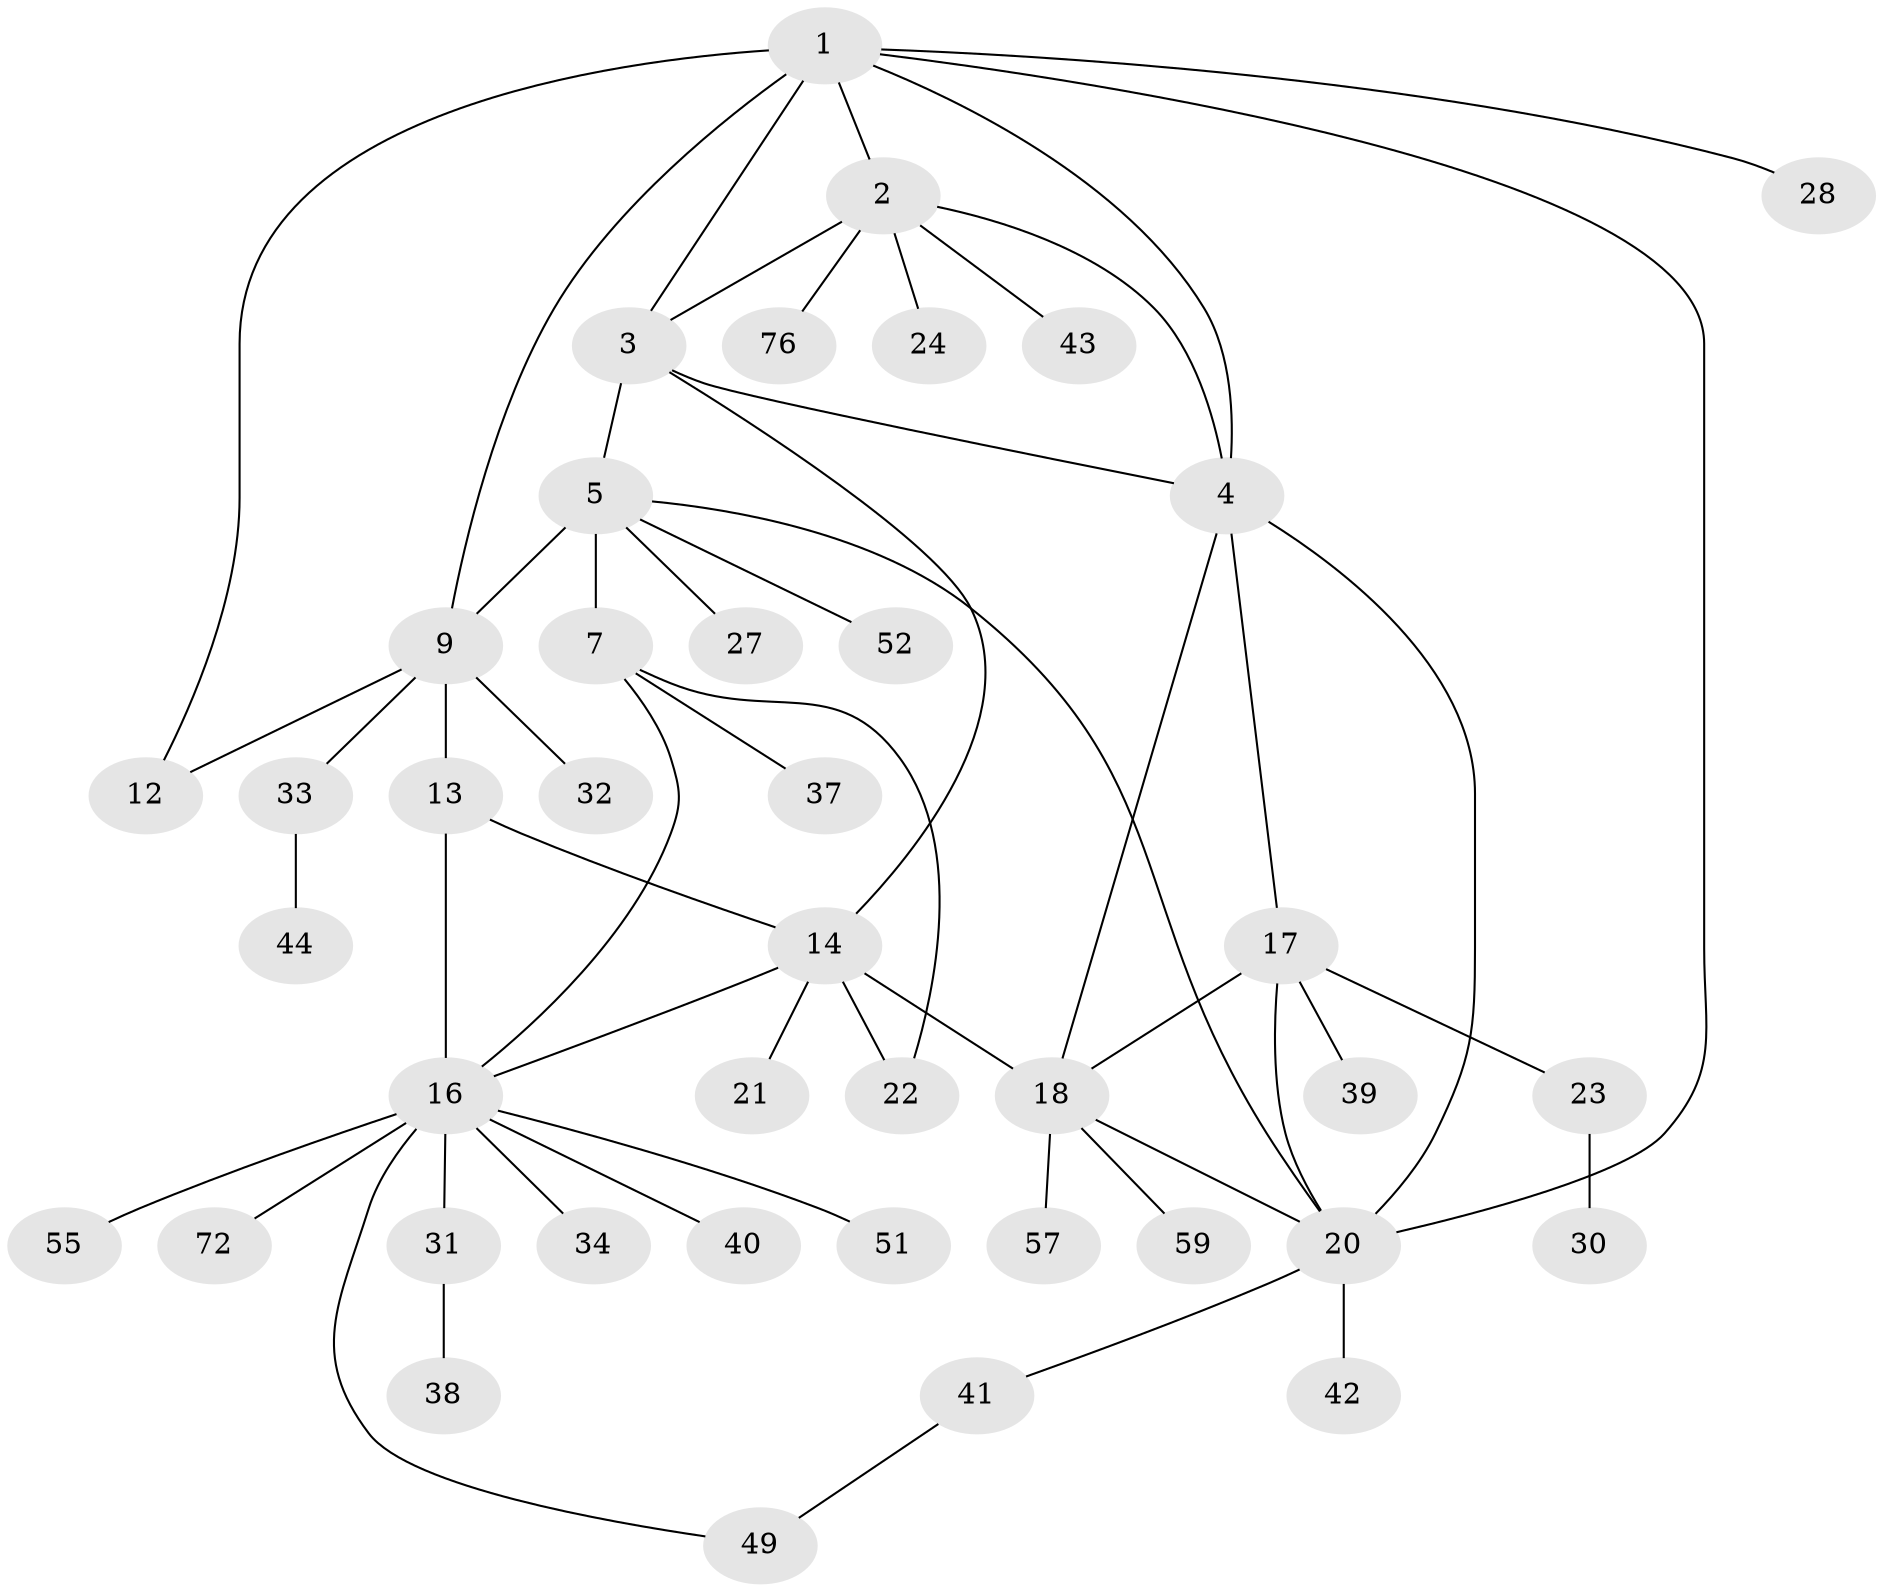 // original degree distribution, {5: 0.08433734939759036, 6: 0.04819277108433735, 11: 0.012048192771084338, 7: 0.060240963855421686, 8: 0.012048192771084338, 3: 0.04819277108433735, 13: 0.012048192771084338, 4: 0.012048192771084338, 1: 0.5783132530120482, 2: 0.13253012048192772}
// Generated by graph-tools (version 1.1) at 2025/15/03/09/25 04:15:45]
// undirected, 41 vertices, 56 edges
graph export_dot {
graph [start="1"]
  node [color=gray90,style=filled];
  1 [super="+11"];
  2;
  3;
  4 [super="+29+45+19+58+61+74+70+54"];
  5 [super="+6+46+8+73+68+80"];
  7 [super="+26"];
  9 [super="+10"];
  12;
  13 [super="+48+67+15"];
  14;
  16 [super="+36+35"];
  17;
  18;
  20;
  21;
  22 [super="+81"];
  23 [super="+50"];
  24;
  27;
  28;
  30;
  31;
  32 [super="+83"];
  33 [super="+47+60+66+79"];
  34;
  37;
  38;
  39;
  40;
  41;
  42;
  43;
  44;
  49;
  51;
  52;
  55 [super="+65"];
  57;
  59;
  72;
  76;
  1 -- 2;
  1 -- 3;
  1 -- 4;
  1 -- 28;
  1 -- 20;
  1 -- 9 [weight=2];
  1 -- 12;
  2 -- 3;
  2 -- 4;
  2 -- 24;
  2 -- 43;
  2 -- 76;
  3 -- 4;
  3 -- 14;
  3 -- 5;
  4 -- 17;
  4 -- 18;
  4 -- 20;
  5 -- 7 [weight=3];
  5 -- 20;
  5 -- 27;
  5 -- 52;
  5 -- 9 [weight=2];
  7 -- 16;
  7 -- 22;
  7 -- 37;
  9 -- 12 [weight=2];
  9 -- 32;
  9 -- 33;
  9 -- 13;
  13 -- 14 [weight=2];
  13 -- 16 [weight=2];
  14 -- 16;
  14 -- 18;
  14 -- 21;
  14 -- 22;
  16 -- 31;
  16 -- 34;
  16 -- 40;
  16 -- 49;
  16 -- 51;
  16 -- 55;
  16 -- 72;
  17 -- 18;
  17 -- 20;
  17 -- 23;
  17 -- 39;
  18 -- 20;
  18 -- 57;
  18 -- 59;
  20 -- 41;
  20 -- 42;
  23 -- 30;
  31 -- 38;
  33 -- 44;
  41 -- 49;
}

